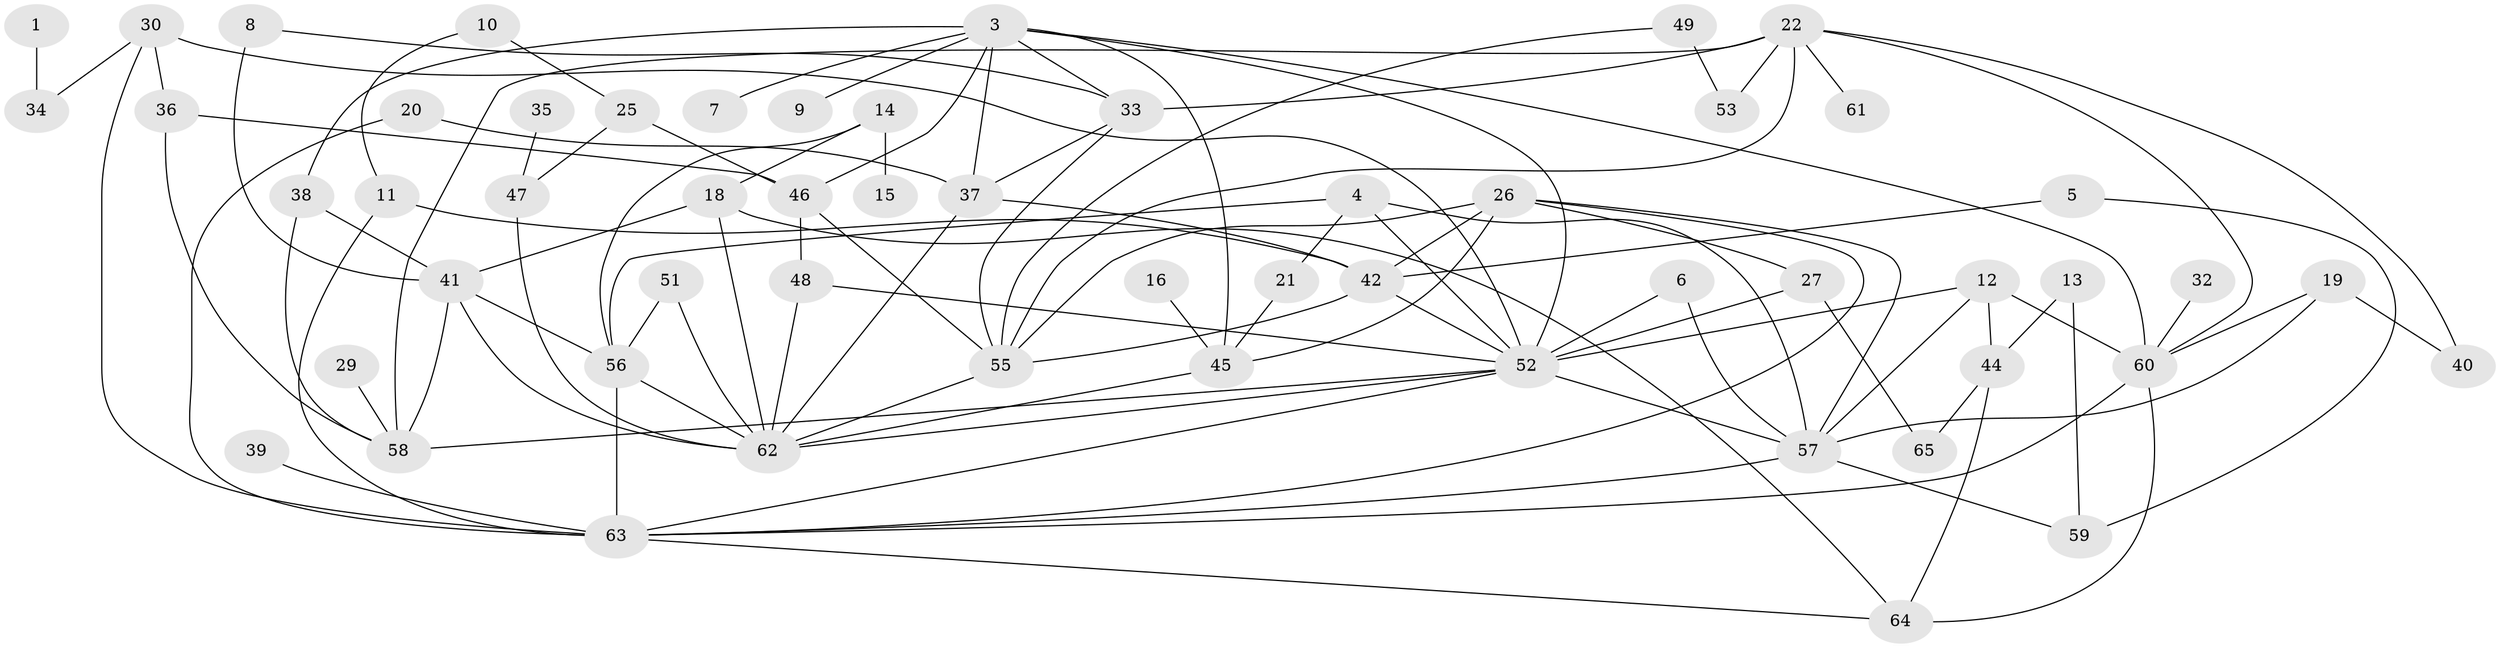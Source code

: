 // original degree distribution, {2: 0.2248062015503876, 1: 0.17829457364341086, 3: 0.24806201550387597, 6: 0.031007751937984496, 0: 0.06201550387596899, 4: 0.12403100775193798, 5: 0.13178294573643412}
// Generated by graph-tools (version 1.1) at 2025/49/03/09/25 03:49:10]
// undirected, 56 vertices, 105 edges
graph export_dot {
graph [start="1"]
  node [color=gray90,style=filled];
  1;
  3;
  4;
  5;
  6;
  7;
  8;
  9;
  10;
  11;
  12;
  13;
  14;
  15;
  16;
  18;
  19;
  20;
  21;
  22;
  25;
  26;
  27;
  29;
  30;
  32;
  33;
  34;
  35;
  36;
  37;
  38;
  39;
  40;
  41;
  42;
  44;
  45;
  46;
  47;
  48;
  49;
  51;
  52;
  53;
  55;
  56;
  57;
  58;
  59;
  60;
  61;
  62;
  63;
  64;
  65;
  1 -- 34 [weight=1.0];
  3 -- 7 [weight=1.0];
  3 -- 9 [weight=1.0];
  3 -- 33 [weight=1.0];
  3 -- 37 [weight=1.0];
  3 -- 38 [weight=2.0];
  3 -- 45 [weight=1.0];
  3 -- 46 [weight=1.0];
  3 -- 52 [weight=2.0];
  3 -- 60 [weight=1.0];
  4 -- 21 [weight=1.0];
  4 -- 52 [weight=1.0];
  4 -- 56 [weight=1.0];
  4 -- 57 [weight=1.0];
  5 -- 42 [weight=1.0];
  5 -- 59 [weight=1.0];
  6 -- 52 [weight=1.0];
  6 -- 57 [weight=1.0];
  8 -- 33 [weight=1.0];
  8 -- 41 [weight=1.0];
  10 -- 11 [weight=1.0];
  10 -- 25 [weight=1.0];
  11 -- 42 [weight=1.0];
  11 -- 63 [weight=1.0];
  12 -- 44 [weight=1.0];
  12 -- 52 [weight=1.0];
  12 -- 57 [weight=1.0];
  12 -- 60 [weight=1.0];
  13 -- 44 [weight=1.0];
  13 -- 59 [weight=1.0];
  14 -- 15 [weight=1.0];
  14 -- 18 [weight=1.0];
  14 -- 56 [weight=1.0];
  16 -- 45 [weight=1.0];
  18 -- 41 [weight=1.0];
  18 -- 62 [weight=1.0];
  18 -- 64 [weight=1.0];
  19 -- 40 [weight=1.0];
  19 -- 57 [weight=1.0];
  19 -- 60 [weight=1.0];
  20 -- 37 [weight=1.0];
  20 -- 63 [weight=1.0];
  21 -- 45 [weight=1.0];
  22 -- 33 [weight=1.0];
  22 -- 40 [weight=1.0];
  22 -- 53 [weight=1.0];
  22 -- 55 [weight=1.0];
  22 -- 58 [weight=1.0];
  22 -- 60 [weight=1.0];
  22 -- 61 [weight=1.0];
  25 -- 46 [weight=1.0];
  25 -- 47 [weight=1.0];
  26 -- 27 [weight=1.0];
  26 -- 42 [weight=1.0];
  26 -- 45 [weight=1.0];
  26 -- 55 [weight=1.0];
  26 -- 57 [weight=1.0];
  26 -- 63 [weight=1.0];
  27 -- 52 [weight=1.0];
  27 -- 65 [weight=1.0];
  29 -- 58 [weight=1.0];
  30 -- 34 [weight=1.0];
  30 -- 36 [weight=1.0];
  30 -- 52 [weight=1.0];
  30 -- 63 [weight=1.0];
  32 -- 60 [weight=1.0];
  33 -- 37 [weight=1.0];
  33 -- 55 [weight=1.0];
  35 -- 47 [weight=1.0];
  36 -- 46 [weight=1.0];
  36 -- 58 [weight=1.0];
  37 -- 42 [weight=1.0];
  37 -- 62 [weight=1.0];
  38 -- 41 [weight=1.0];
  38 -- 58 [weight=1.0];
  39 -- 63 [weight=1.0];
  41 -- 56 [weight=1.0];
  41 -- 58 [weight=1.0];
  41 -- 62 [weight=1.0];
  42 -- 52 [weight=1.0];
  42 -- 55 [weight=1.0];
  44 -- 64 [weight=1.0];
  44 -- 65 [weight=1.0];
  45 -- 62 [weight=1.0];
  46 -- 48 [weight=1.0];
  46 -- 55 [weight=1.0];
  47 -- 62 [weight=1.0];
  48 -- 52 [weight=1.0];
  48 -- 62 [weight=1.0];
  49 -- 53 [weight=1.0];
  49 -- 55 [weight=1.0];
  51 -- 56 [weight=1.0];
  51 -- 62 [weight=1.0];
  52 -- 57 [weight=1.0];
  52 -- 58 [weight=1.0];
  52 -- 62 [weight=1.0];
  52 -- 63 [weight=1.0];
  55 -- 62 [weight=1.0];
  56 -- 62 [weight=1.0];
  56 -- 63 [weight=2.0];
  57 -- 59 [weight=1.0];
  57 -- 63 [weight=1.0];
  60 -- 63 [weight=1.0];
  60 -- 64 [weight=1.0];
  63 -- 64 [weight=1.0];
}
